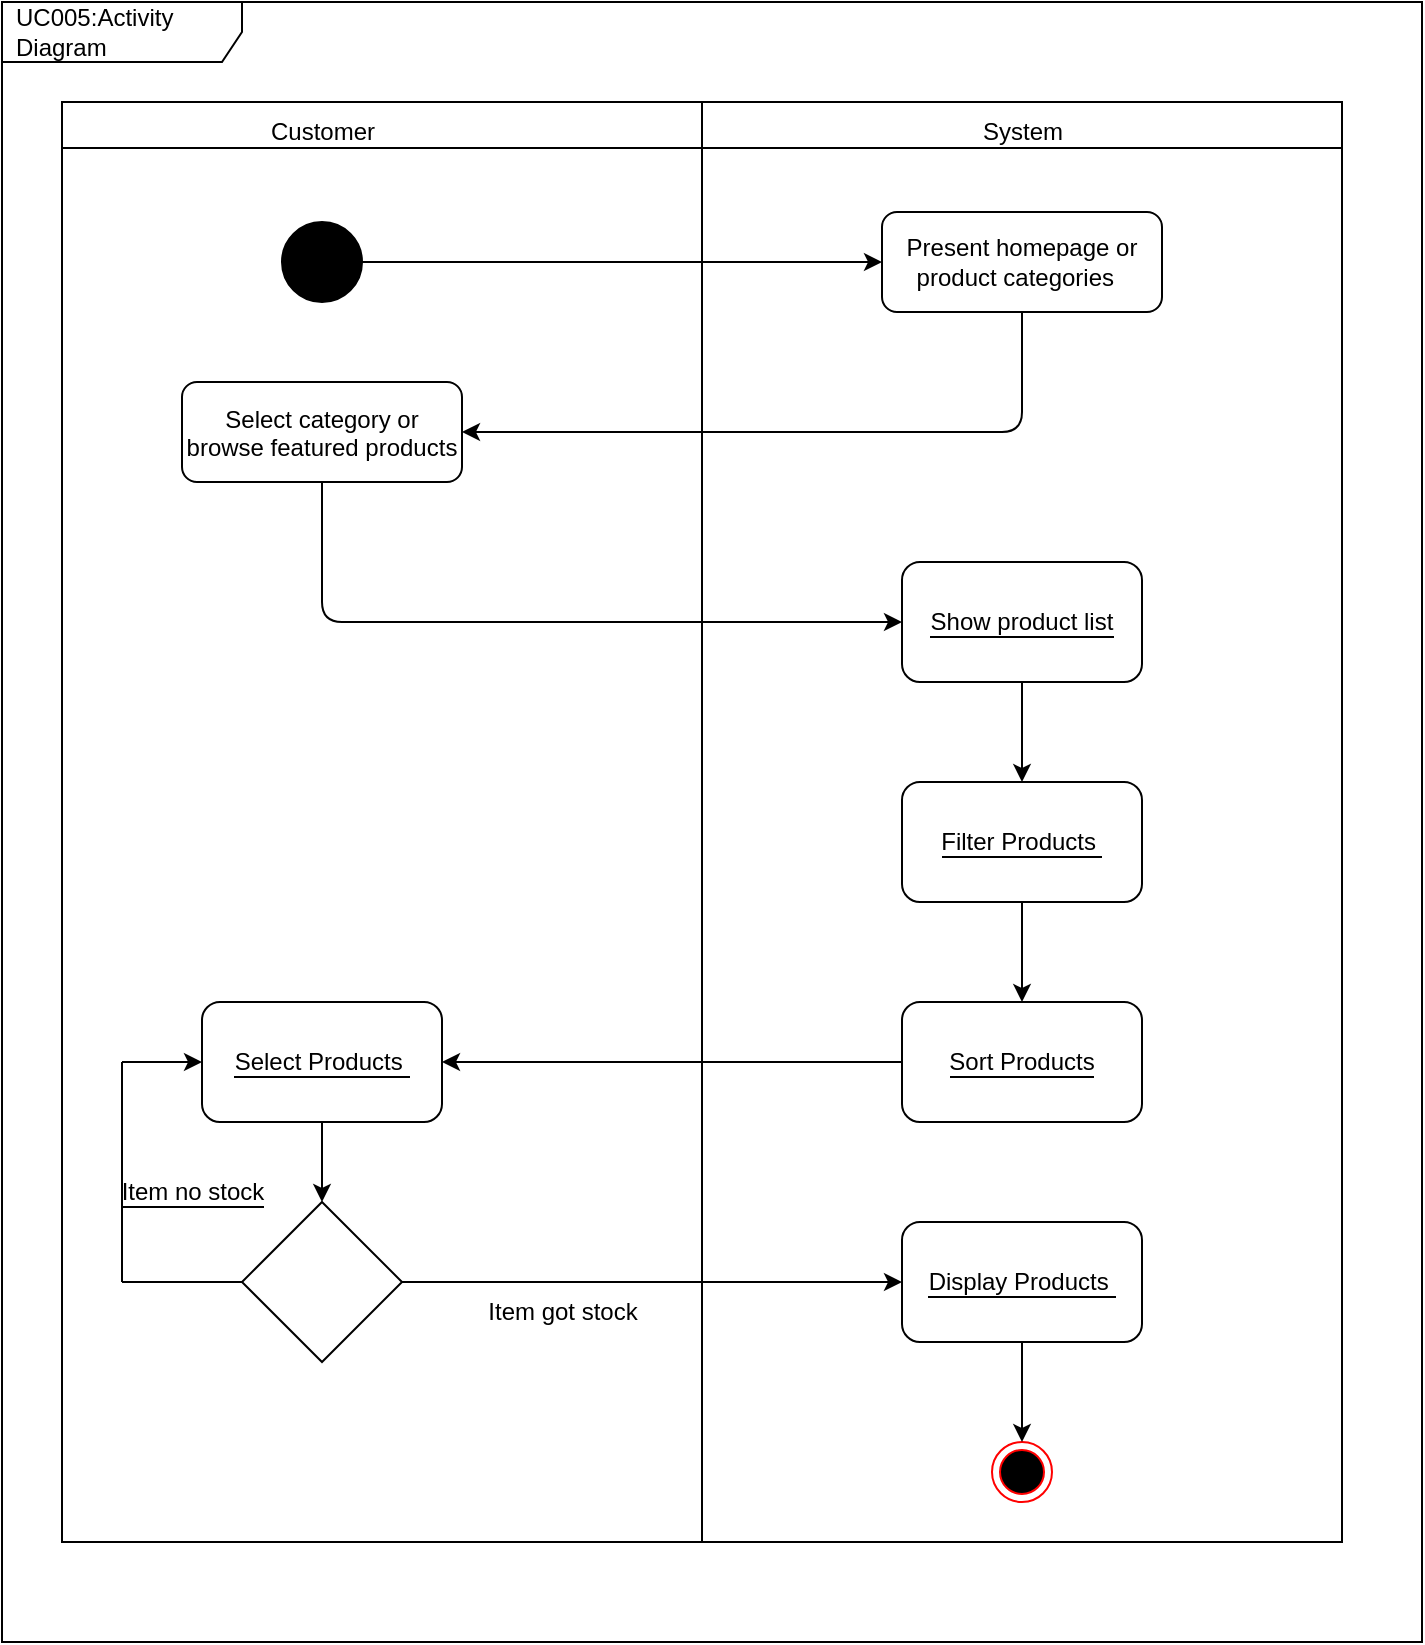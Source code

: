 <mxfile>
    <diagram id="PaMcSHe_9nZht5fnbbpC" name="Page-1">
        <mxGraphModel dx="659" dy="682" grid="1" gridSize="10" guides="1" tooltips="1" connect="1" arrows="1" fold="1" page="1" pageScale="1" pageWidth="827" pageHeight="1169" math="0" shadow="0">
            <root>
                <mxCell id="0"/>
                <mxCell id="1" parent="0"/>
                <mxCell id="5" value="&amp;nbsp;" style="swimlane;whiteSpace=wrap;html=1;" parent="1" vertex="1">
                    <mxGeometry x="100" y="60" width="640" height="720" as="geometry"/>
                </mxCell>
                <mxCell id="8" value="Customer" style="text;html=1;align=center;verticalAlign=middle;resizable=0;points=[];autosize=1;strokeColor=none;fillColor=none;" parent="5" vertex="1">
                    <mxGeometry x="90" width="80" height="30" as="geometry"/>
                </mxCell>
                <mxCell id="9" value="System" style="text;html=1;align=center;verticalAlign=middle;resizable=0;points=[];autosize=1;strokeColor=none;fillColor=none;" parent="5" vertex="1">
                    <mxGeometry x="450" width="60" height="30" as="geometry"/>
                </mxCell>
                <mxCell id="10" value="" style="shape=ellipse;html=1;fillColor=strokeColor;fontSize=18;fontColor=#ffffff;" parent="5" vertex="1">
                    <mxGeometry x="110" y="60" width="40" height="40" as="geometry"/>
                </mxCell>
                <mxCell id="11" value="Present homepage or product categories&amp;nbsp;&amp;nbsp;" style="rounded=1;whiteSpace=wrap;html=1;" parent="5" vertex="1">
                    <mxGeometry x="410" y="55" width="140" height="50" as="geometry"/>
                </mxCell>
                <mxCell id="12" value="&lt;p style=&quot;margin: 0px; font-variant-numeric: normal; font-variant-east-asian: normal; font-stretch: normal; line-height: normal;&quot; class=&quot;p1&quot;&gt;&lt;font style=&quot;background-color: rgb(255, 255, 255);&quot;&gt;Select category or browse featured products&lt;/font&gt;&lt;/p&gt;" style="rounded=1;whiteSpace=wrap;html=1;align=center;" parent="5" vertex="1">
                    <mxGeometry x="60" y="140" width="140" height="50" as="geometry"/>
                </mxCell>
                <mxCell id="14" value="" style="endArrow=classic;html=1;exitX=1;exitY=0.5;exitDx=0;exitDy=0;entryX=0;entryY=0.5;entryDx=0;entryDy=0;" parent="5" source="10" target="11" edge="1">
                    <mxGeometry width="50" height="50" relative="1" as="geometry">
                        <mxPoint x="320" y="280" as="sourcePoint"/>
                        <mxPoint x="370" y="230" as="targetPoint"/>
                    </mxGeometry>
                </mxCell>
                <mxCell id="15" value="" style="endArrow=classic;html=1;fontColor=#FFFFFF;exitX=0.5;exitY=1;exitDx=0;exitDy=0;entryX=1;entryY=0.5;entryDx=0;entryDy=0;" parent="5" source="11" target="12" edge="1">
                    <mxGeometry width="50" height="50" relative="1" as="geometry">
                        <mxPoint x="320" y="290" as="sourcePoint"/>
                        <mxPoint x="370" y="240" as="targetPoint"/>
                        <Array as="points">
                            <mxPoint x="480" y="165"/>
                        </Array>
                    </mxGeometry>
                </mxCell>
                <mxCell id="23" value="&lt;span style=&quot;background-color: rgb(255, 255, 255);&quot;&gt;&lt;font color=&quot;#000000&quot;&gt;Show product list&lt;/font&gt;&lt;/span&gt;" style="rounded=1;whiteSpace=wrap;html=1;labelBackgroundColor=#000000;fontColor=#FFFFFF;" parent="5" vertex="1">
                    <mxGeometry x="420" y="230" width="120" height="60" as="geometry"/>
                </mxCell>
                <mxCell id="16" value="" style="endArrow=classic;html=1;fontColor=#FFFFFF;exitX=0.5;exitY=1;exitDx=0;exitDy=0;" parent="5" source="12" target="23" edge="1">
                    <mxGeometry width="50" height="50" relative="1" as="geometry">
                        <mxPoint x="320" y="290" as="sourcePoint"/>
                        <mxPoint x="130" y="250" as="targetPoint"/>
                        <Array as="points">
                            <mxPoint x="130" y="260"/>
                        </Array>
                    </mxGeometry>
                </mxCell>
                <mxCell id="25" value="" style="endArrow=classic;html=1;fontColor=#FFFFFF;exitX=0.5;exitY=1;exitDx=0;exitDy=0;entryX=0.5;entryY=0;entryDx=0;entryDy=0;" parent="5" source="23" edge="1">
                    <mxGeometry width="50" height="50" relative="1" as="geometry">
                        <mxPoint x="480" y="300" as="sourcePoint"/>
                        <mxPoint x="480" y="340" as="targetPoint"/>
                    </mxGeometry>
                </mxCell>
                <mxCell id="26" value="&lt;font style=&quot;background-color: rgb(255, 255, 255);&quot; color=&quot;#000000&quot;&gt;Sort Products&lt;/font&gt;" style="rounded=1;whiteSpace=wrap;html=1;labelBackgroundColor=#000000;fontColor=#FFFFFF;" parent="5" vertex="1">
                    <mxGeometry x="420" y="450" width="120" height="60" as="geometry"/>
                </mxCell>
                <mxCell id="27" value="" style="endArrow=classic;html=1;fontColor=#FFFFFF;exitX=0.5;exitY=1;exitDx=0;exitDy=0;entryX=0.5;entryY=0;entryDx=0;entryDy=0;" parent="5" target="26" edge="1">
                    <mxGeometry width="50" height="50" relative="1" as="geometry">
                        <mxPoint x="480" y="400" as="sourcePoint"/>
                        <mxPoint x="370" y="350" as="targetPoint"/>
                    </mxGeometry>
                </mxCell>
                <mxCell id="41" style="edgeStyle=none;html=1;exitX=0.5;exitY=1;exitDx=0;exitDy=0;fontColor=#FFFFFF;" parent="5" source="28" target="40" edge="1">
                    <mxGeometry relative="1" as="geometry"/>
                </mxCell>
                <mxCell id="28" value="&lt;div style=&quot;&quot;&gt;&lt;font color=&quot;#000000&quot;&gt;&lt;span style=&quot;background-color: rgb(255, 255, 255);&quot;&gt;Select Products&amp;nbsp;&lt;/span&gt;&lt;/font&gt;&lt;/div&gt;" style="rounded=1;whiteSpace=wrap;html=1;labelBackgroundColor=#000000;fontColor=#FFFFFF;gradientColor=none;align=center;" parent="5" vertex="1">
                    <mxGeometry x="70" y="450" width="120" height="60" as="geometry"/>
                </mxCell>
                <mxCell id="29" value="&lt;font style=&quot;background-color: rgb(255, 255, 255);&quot; color=&quot;#000000&quot;&gt;Display Products&amp;nbsp;&lt;/font&gt;" style="rounded=1;whiteSpace=wrap;html=1;labelBackgroundColor=#000000;fontColor=#FFFFFF;" parent="5" vertex="1">
                    <mxGeometry x="420" y="560" width="120" height="60" as="geometry"/>
                </mxCell>
                <mxCell id="30" value="" style="ellipse;html=1;shape=endState;fillColor=#000000;strokeColor=#ff0000;labelBackgroundColor=#000000;fontColor=#FFFFFF;" parent="5" vertex="1">
                    <mxGeometry x="465" y="670" width="30" height="30" as="geometry"/>
                </mxCell>
                <mxCell id="31" value="" style="endArrow=classic;html=1;fontColor=#FFFFFF;exitX=0;exitY=0.5;exitDx=0;exitDy=0;entryX=1;entryY=0.5;entryDx=0;entryDy=0;" parent="5" source="26" target="28" edge="1">
                    <mxGeometry width="50" height="50" relative="1" as="geometry">
                        <mxPoint x="320" y="480" as="sourcePoint"/>
                        <mxPoint x="370" y="430" as="targetPoint"/>
                    </mxGeometry>
                </mxCell>
                <mxCell id="33" value="" style="endArrow=classic;html=1;fontColor=#FFFFFF;exitX=0.5;exitY=1;exitDx=0;exitDy=0;entryX=0.5;entryY=0;entryDx=0;entryDy=0;" parent="5" source="29" target="30" edge="1">
                    <mxGeometry width="50" height="50" relative="1" as="geometry">
                        <mxPoint x="320" y="480" as="sourcePoint"/>
                        <mxPoint x="370" y="430" as="targetPoint"/>
                    </mxGeometry>
                </mxCell>
                <mxCell id="42" style="edgeStyle=none;html=1;entryX=0;entryY=0.5;entryDx=0;entryDy=0;fontColor=#FFFFFF;" parent="5" source="40" target="29" edge="1">
                    <mxGeometry relative="1" as="geometry"/>
                </mxCell>
                <mxCell id="40" value="" style="rhombus;whiteSpace=wrap;html=1;labelBackgroundColor=#000000;fontColor=#FFFFFF;" parent="5" vertex="1">
                    <mxGeometry x="90" y="550" width="80" height="80" as="geometry"/>
                </mxCell>
                <mxCell id="43" value="&lt;font color=&quot;#000000&quot;&gt;Item got stock&lt;/font&gt;" style="text;html=1;align=center;verticalAlign=middle;resizable=0;points=[];autosize=1;strokeColor=none;fillColor=none;fontColor=#FFFFFF;" parent="5" vertex="1">
                    <mxGeometry x="200" y="590" width="100" height="30" as="geometry"/>
                </mxCell>
                <mxCell id="49" value="&lt;font style=&quot;background-color: rgb(255, 255, 255);&quot; color=&quot;#000000&quot;&gt;Item no stock&lt;/font&gt;" style="text;html=1;align=center;verticalAlign=middle;resizable=0;points=[];autosize=1;strokeColor=none;fillColor=none;fontColor=#FFFFFF;labelBackgroundColor=#000000;" parent="5" vertex="1">
                    <mxGeometry x="20" y="530" width="90" height="30" as="geometry"/>
                </mxCell>
                <mxCell id="54" value="&lt;span style=&quot;background-color: rgb(255, 255, 255);&quot;&gt;&lt;font color=&quot;#000000&quot;&gt;Filter Products&amp;nbsp;&lt;/font&gt;&lt;/span&gt;" style="rounded=1;whiteSpace=wrap;html=1;labelBackgroundColor=#000000;fontColor=#FFFFFF;" parent="5" vertex="1">
                    <mxGeometry x="420" y="340" width="120" height="60" as="geometry"/>
                </mxCell>
                <mxCell id="7" value="" style="endArrow=none;html=1;entryX=0.5;entryY=0;entryDx=0;entryDy=0;exitX=0.5;exitY=1;exitDx=0;exitDy=0;" parent="1" source="5" target="5" edge="1">
                    <mxGeometry width="50" height="50" relative="1" as="geometry">
                        <mxPoint x="330" y="370" as="sourcePoint"/>
                        <mxPoint x="380" y="320" as="targetPoint"/>
                    </mxGeometry>
                </mxCell>
                <mxCell id="18" value="Start" style="text;html=1;align=center;verticalAlign=middle;resizable=0;points=[];autosize=1;strokeColor=none;fillColor=none;fontColor=#FFFFFF;" parent="1" vertex="1">
                    <mxGeometry x="355" y="135" width="50" height="30" as="geometry"/>
                </mxCell>
                <mxCell id="35" value="End&lt;br&gt;" style="text;html=1;align=center;verticalAlign=middle;resizable=0;points=[];autosize=1;strokeColor=none;fillColor=none;fontColor=#FFFFFF;" parent="1" vertex="1">
                    <mxGeometry x="540" y="690" width="40" height="30" as="geometry"/>
                </mxCell>
                <mxCell id="45" value="" style="endArrow=none;html=1;fontColor=#FFFFFF;exitX=0;exitY=0.5;exitDx=0;exitDy=0;" parent="1" source="40" edge="1">
                    <mxGeometry width="50" height="50" relative="1" as="geometry">
                        <mxPoint x="420" y="390" as="sourcePoint"/>
                        <mxPoint x="130" y="650" as="targetPoint"/>
                    </mxGeometry>
                </mxCell>
                <mxCell id="47" value="" style="endArrow=none;html=1;fontColor=#FFFFFF;" parent="1" edge="1">
                    <mxGeometry width="50" height="50" relative="1" as="geometry">
                        <mxPoint x="130" y="650" as="sourcePoint"/>
                        <mxPoint x="130" y="540" as="targetPoint"/>
                    </mxGeometry>
                </mxCell>
                <mxCell id="48" value="" style="endArrow=classic;html=1;fontColor=#FFFFFF;entryX=0;entryY=0.5;entryDx=0;entryDy=0;" parent="1" target="28" edge="1">
                    <mxGeometry width="50" height="50" relative="1" as="geometry">
                        <mxPoint x="130" y="540" as="sourcePoint"/>
                        <mxPoint x="470" y="340" as="targetPoint"/>
                    </mxGeometry>
                </mxCell>
                <mxCell id="55" value="UC005:Activity Diagram" style="shape=umlFrame;whiteSpace=wrap;html=1;width=120;height=30;boundedLbl=1;verticalAlign=middle;align=left;spacingLeft=5;" parent="1" vertex="1">
                    <mxGeometry x="70" y="10" width="710" height="820" as="geometry"/>
                </mxCell>
            </root>
        </mxGraphModel>
    </diagram>
</mxfile>